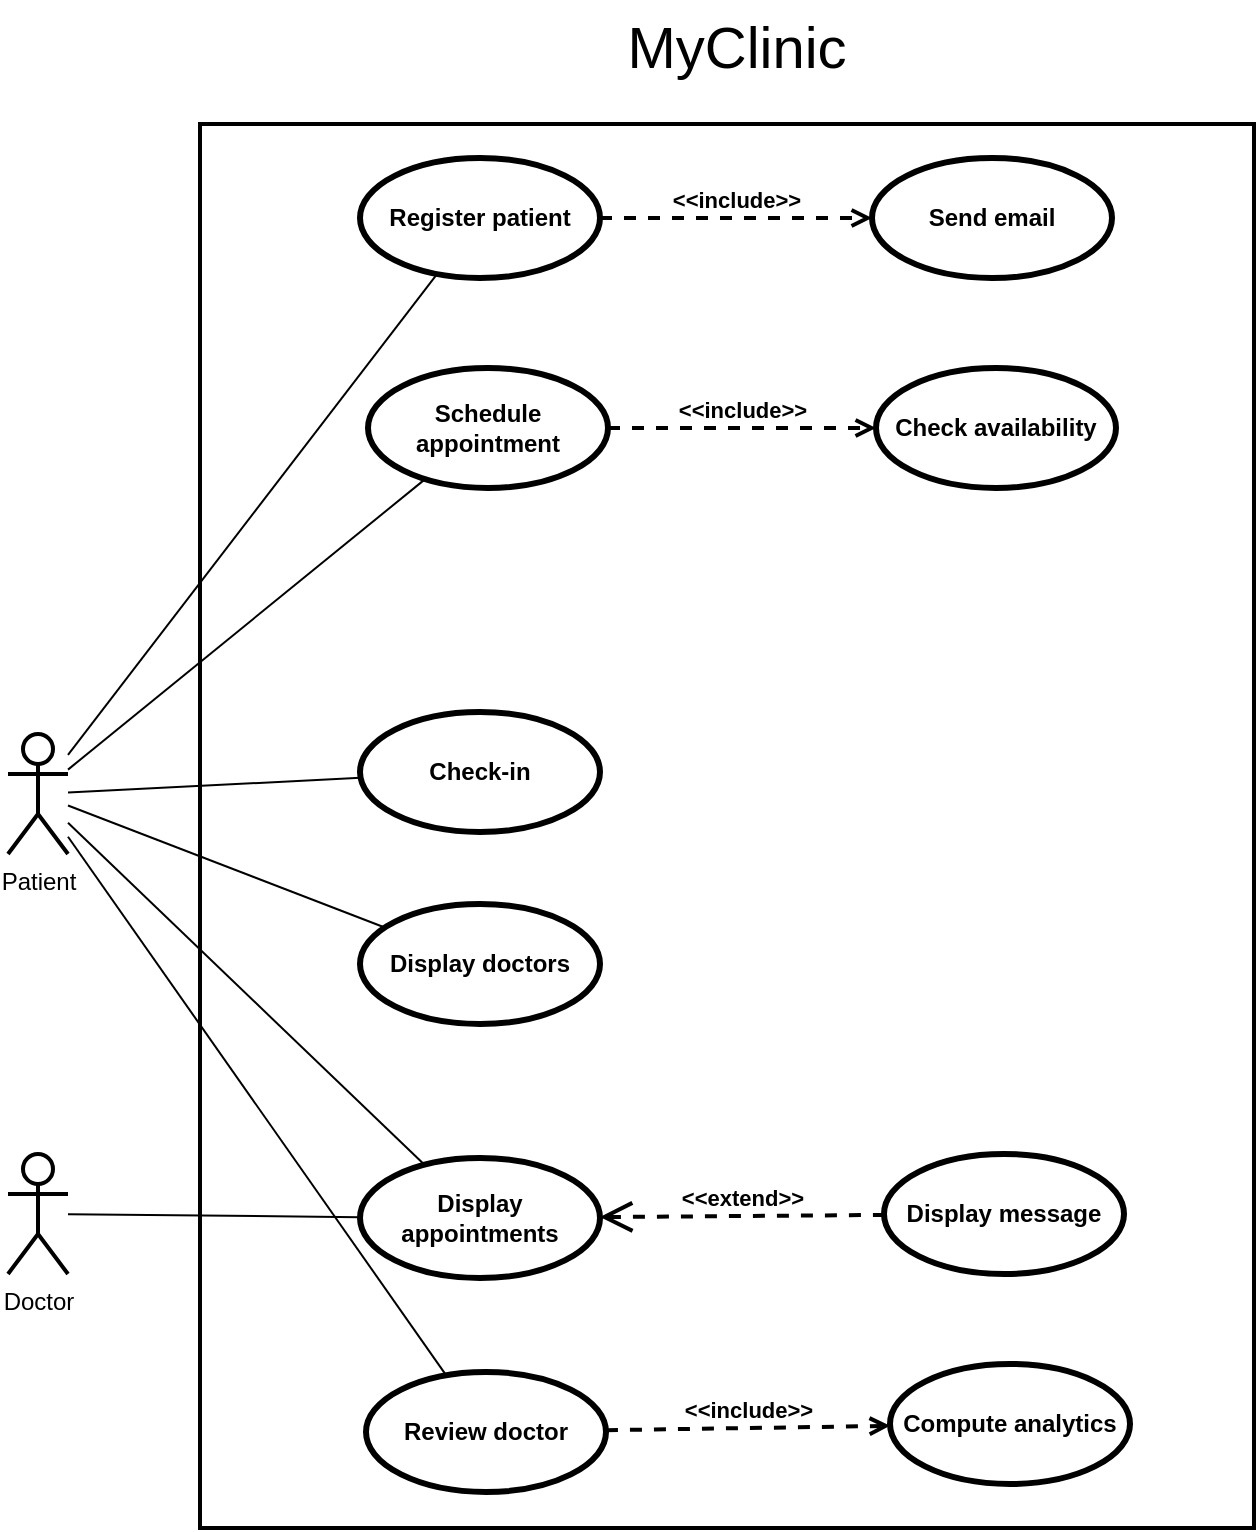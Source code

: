 <mxfile version="24.4.8" type="github">
  <diagram name="Page-1" id="YDADZ48Di3xZLX271aUz">
    <mxGraphModel dx="1221" dy="647" grid="0" gridSize="10" guides="1" tooltips="1" connect="1" arrows="1" fold="1" page="0" pageScale="1" pageWidth="827" pageHeight="1169" math="0" shadow="0">
      <root>
        <mxCell id="0" />
        <mxCell id="1" parent="0" />
        <mxCell id="f0yLnYQP_B_3VWNw2zJM-2" value="" style="rounded=0;whiteSpace=wrap;html=1;fontFamily=Helvetica;fontSize=11;fontColor=default;labelBackgroundColor=default;fillColor=none;strokeWidth=2;" parent="1" vertex="1">
          <mxGeometry x="242" y="112" width="527" height="702" as="geometry" />
        </mxCell>
        <mxCell id="f0yLnYQP_B_3VWNw2zJM-3" value="&lt;font style=&quot;font-size: 29px;&quot;&gt;MyClinic&lt;/font&gt;" style="text;html=1;align=center;verticalAlign=middle;resizable=0;points=[];autosize=1;strokeColor=none;fillColor=none;" parent="1" vertex="1">
          <mxGeometry x="446" y="50" width="128" height="47" as="geometry" />
        </mxCell>
        <mxCell id="f0yLnYQP_B_3VWNw2zJM-4" style="rounded=0;orthogonalLoop=1;jettySize=auto;html=1;startArrow=none;startFill=0;endArrow=none;endFill=0;" parent="1" source="f0yLnYQP_B_3VWNw2zJM-5" target="f0yLnYQP_B_3VWNw2zJM-7" edge="1">
          <mxGeometry relative="1" as="geometry" />
        </mxCell>
        <mxCell id="f0yLnYQP_B_3VWNw2zJM-5" value="Patient" style="shape=umlActor;html=1;verticalLabelPosition=bottom;verticalAlign=top;align=center;strokeWidth=2;" parent="1" vertex="1">
          <mxGeometry x="146" y="417" width="30" height="60" as="geometry" />
        </mxCell>
        <mxCell id="f0yLnYQP_B_3VWNw2zJM-6" value="Doctor" style="shape=umlActor;html=1;verticalLabelPosition=bottom;verticalAlign=top;align=center;strokeWidth=2;" parent="1" vertex="1">
          <mxGeometry x="146" y="627" width="30" height="60" as="geometry" />
        </mxCell>
        <mxCell id="f0yLnYQP_B_3VWNw2zJM-7" value="Register patient" style="shape=ellipse;html=1;strokeWidth=3;fontStyle=1;whiteSpace=wrap;align=center;perimeter=ellipsePerimeter;" parent="1" vertex="1">
          <mxGeometry x="322" y="129" width="120" height="60" as="geometry" />
        </mxCell>
        <mxCell id="f0yLnYQP_B_3VWNw2zJM-8" value="Send email" style="shape=ellipse;html=1;strokeWidth=3;fontStyle=1;whiteSpace=wrap;align=center;perimeter=ellipsePerimeter;" parent="1" vertex="1">
          <mxGeometry x="578" y="129" width="120" height="60" as="geometry" />
        </mxCell>
        <mxCell id="f0yLnYQP_B_3VWNw2zJM-9" value="Schedule appointment" style="shape=ellipse;html=1;strokeWidth=3;fontStyle=1;whiteSpace=wrap;align=center;perimeter=ellipsePerimeter;" parent="1" vertex="1">
          <mxGeometry x="326" y="234" width="120" height="60" as="geometry" />
        </mxCell>
        <mxCell id="f0yLnYQP_B_3VWNw2zJM-10" value="Check availability" style="shape=ellipse;html=1;strokeWidth=3;fontStyle=1;whiteSpace=wrap;align=center;perimeter=ellipsePerimeter;" parent="1" vertex="1">
          <mxGeometry x="580" y="234" width="120" height="60" as="geometry" />
        </mxCell>
        <mxCell id="f0yLnYQP_B_3VWNw2zJM-11" value="&lt;b&gt;&amp;lt;&amp;lt;include&amp;gt;&amp;gt;&lt;/b&gt;" style="edgeStyle=none;html=1;endArrow=open;verticalAlign=bottom;dashed=1;labelBackgroundColor=none;rounded=0;strokeWidth=2;" parent="1" source="f0yLnYQP_B_3VWNw2zJM-9" target="f0yLnYQP_B_3VWNw2zJM-10" edge="1">
          <mxGeometry width="160" relative="1" as="geometry">
            <mxPoint x="446" y="231" as="sourcePoint" />
            <mxPoint x="606" y="231" as="targetPoint" />
          </mxGeometry>
        </mxCell>
        <mxCell id="f0yLnYQP_B_3VWNw2zJM-15" style="edgeStyle=none;rounded=0;orthogonalLoop=1;jettySize=auto;html=1;strokeColor=default;align=center;verticalAlign=middle;fontFamily=Helvetica;fontSize=11;fontColor=default;labelBackgroundColor=default;startArrow=none;startFill=0;endArrow=none;endFill=0;" parent="1" source="f0yLnYQP_B_3VWNw2zJM-16" target="f0yLnYQP_B_3VWNw2zJM-5" edge="1">
          <mxGeometry relative="1" as="geometry" />
        </mxCell>
        <mxCell id="f0yLnYQP_B_3VWNw2zJM-16" value="Display doctors" style="shape=ellipse;html=1;strokeWidth=3;fontStyle=1;whiteSpace=wrap;align=center;perimeter=ellipsePerimeter;" parent="1" vertex="1">
          <mxGeometry x="322" y="502" width="120" height="60" as="geometry" />
        </mxCell>
        <mxCell id="f0yLnYQP_B_3VWNw2zJM-17" style="edgeStyle=none;rounded=0;orthogonalLoop=1;jettySize=auto;html=1;strokeColor=default;align=center;verticalAlign=middle;fontFamily=Helvetica;fontSize=11;fontColor=default;labelBackgroundColor=default;startArrow=none;startFill=0;endArrow=none;endFill=0;" parent="1" source="f0yLnYQP_B_3VWNw2zJM-19" target="f0yLnYQP_B_3VWNw2zJM-6" edge="1">
          <mxGeometry relative="1" as="geometry" />
        </mxCell>
        <mxCell id="f0yLnYQP_B_3VWNw2zJM-18" style="edgeStyle=none;rounded=0;orthogonalLoop=1;jettySize=auto;html=1;strokeColor=default;align=center;verticalAlign=middle;fontFamily=Helvetica;fontSize=11;fontColor=default;labelBackgroundColor=default;startArrow=none;startFill=0;endArrow=none;endFill=0;" parent="1" source="f0yLnYQP_B_3VWNw2zJM-19" target="f0yLnYQP_B_3VWNw2zJM-5" edge="1">
          <mxGeometry relative="1" as="geometry" />
        </mxCell>
        <mxCell id="f0yLnYQP_B_3VWNw2zJM-19" value="Display appointments" style="shape=ellipse;html=1;strokeWidth=3;fontStyle=1;whiteSpace=wrap;align=center;perimeter=ellipsePerimeter;" parent="1" vertex="1">
          <mxGeometry x="322" y="629" width="120" height="60" as="geometry" />
        </mxCell>
        <mxCell id="f0yLnYQP_B_3VWNw2zJM-20" value="Di&lt;span style=&quot;background-color: initial;&quot;&gt;splay message&lt;/span&gt;" style="shape=ellipse;html=1;strokeWidth=3;fontStyle=1;whiteSpace=wrap;align=center;perimeter=ellipsePerimeter;" parent="1" vertex="1">
          <mxGeometry x="584" y="627" width="120" height="60" as="geometry" />
        </mxCell>
        <mxCell id="f0yLnYQP_B_3VWNw2zJM-21" value="&lt;b&gt;&amp;lt;&amp;lt;extend&amp;gt;&amp;gt;&lt;/b&gt;" style="edgeStyle=none;html=1;startArrow=open;endArrow=none;startSize=12;verticalAlign=bottom;dashed=1;labelBackgroundColor=none;rounded=0;strokeWidth=2;" parent="1" source="f0yLnYQP_B_3VWNw2zJM-19" target="f0yLnYQP_B_3VWNw2zJM-20" edge="1">
          <mxGeometry width="160" relative="1" as="geometry">
            <mxPoint x="432" y="737" as="sourcePoint" />
            <mxPoint x="592" y="737" as="targetPoint" />
          </mxGeometry>
        </mxCell>
        <mxCell id="f0yLnYQP_B_3VWNw2zJM-22" style="edgeStyle=none;rounded=0;orthogonalLoop=1;jettySize=auto;html=1;strokeColor=default;align=center;verticalAlign=middle;fontFamily=Helvetica;fontSize=11;fontColor=default;labelBackgroundColor=default;startArrow=none;startFill=0;endArrow=none;endFill=0;" parent="1" source="f0yLnYQP_B_3VWNw2zJM-23" target="f0yLnYQP_B_3VWNw2zJM-5" edge="1">
          <mxGeometry relative="1" as="geometry" />
        </mxCell>
        <mxCell id="f0yLnYQP_B_3VWNw2zJM-23" value="Review doctor" style="shape=ellipse;html=1;strokeWidth=3;fontStyle=1;whiteSpace=wrap;align=center;perimeter=ellipsePerimeter;" parent="1" vertex="1">
          <mxGeometry x="325" y="736" width="120" height="60" as="geometry" />
        </mxCell>
        <mxCell id="f0yLnYQP_B_3VWNw2zJM-24" value="Compute analytics" style="shape=ellipse;html=1;strokeWidth=3;fontStyle=1;whiteSpace=wrap;align=center;perimeter=ellipsePerimeter;" parent="1" vertex="1">
          <mxGeometry x="587" y="732" width="120" height="60" as="geometry" />
        </mxCell>
        <mxCell id="f0yLnYQP_B_3VWNw2zJM-25" value="&lt;b&gt;&amp;lt;&amp;lt;include&amp;gt;&amp;gt;&lt;/b&gt;" style="edgeStyle=none;html=1;endArrow=open;verticalAlign=bottom;dashed=1;labelBackgroundColor=none;rounded=0;strokeWidth=2;" parent="1" source="f0yLnYQP_B_3VWNw2zJM-23" target="f0yLnYQP_B_3VWNw2zJM-24" edge="1">
          <mxGeometry width="160" relative="1" as="geometry">
            <mxPoint x="472" y="827" as="sourcePoint" />
            <mxPoint x="632" y="796" as="targetPoint" />
          </mxGeometry>
        </mxCell>
        <mxCell id="f0yLnYQP_B_3VWNw2zJM-26" style="edgeStyle=none;rounded=0;orthogonalLoop=1;jettySize=auto;html=1;strokeColor=default;align=center;verticalAlign=middle;fontFamily=Helvetica;fontSize=11;fontColor=default;labelBackgroundColor=default;startArrow=none;startFill=0;endArrow=none;endFill=0;" parent="1" source="f0yLnYQP_B_3VWNw2zJM-27" target="f0yLnYQP_B_3VWNw2zJM-5" edge="1">
          <mxGeometry relative="1" as="geometry" />
        </mxCell>
        <mxCell id="f0yLnYQP_B_3VWNw2zJM-27" value="Check-in" style="shape=ellipse;html=1;strokeWidth=3;fontStyle=1;whiteSpace=wrap;align=center;perimeter=ellipsePerimeter;" parent="1" vertex="1">
          <mxGeometry x="322" y="406" width="120" height="60" as="geometry" />
        </mxCell>
        <mxCell id="f0yLnYQP_B_3VWNw2zJM-31" style="rounded=0;orthogonalLoop=1;jettySize=auto;html=1;startArrow=none;startFill=0;endArrow=none;endFill=0;" parent="1" source="f0yLnYQP_B_3VWNw2zJM-5" target="f0yLnYQP_B_3VWNw2zJM-9" edge="1">
          <mxGeometry relative="1" as="geometry">
            <mxPoint x="205" y="-42" as="sourcePoint" />
            <mxPoint x="338" y="-42" as="targetPoint" />
          </mxGeometry>
        </mxCell>
        <mxCell id="f0yLnYQP_B_3VWNw2zJM-32" value="&lt;b&gt;&amp;lt;&amp;lt;include&amp;gt;&amp;gt;&lt;/b&gt;" style="edgeStyle=none;html=1;endArrow=open;verticalAlign=bottom;dashed=1;labelBackgroundColor=none;rounded=0;strokeWidth=2;" parent="1" source="f0yLnYQP_B_3VWNw2zJM-7" target="f0yLnYQP_B_3VWNw2zJM-8" edge="1">
          <mxGeometry width="160" relative="1" as="geometry">
            <mxPoint x="401.14" y="177.01" as="sourcePoint" />
            <mxPoint x="537.14" y="172.01" as="targetPoint" />
          </mxGeometry>
        </mxCell>
      </root>
    </mxGraphModel>
  </diagram>
</mxfile>
